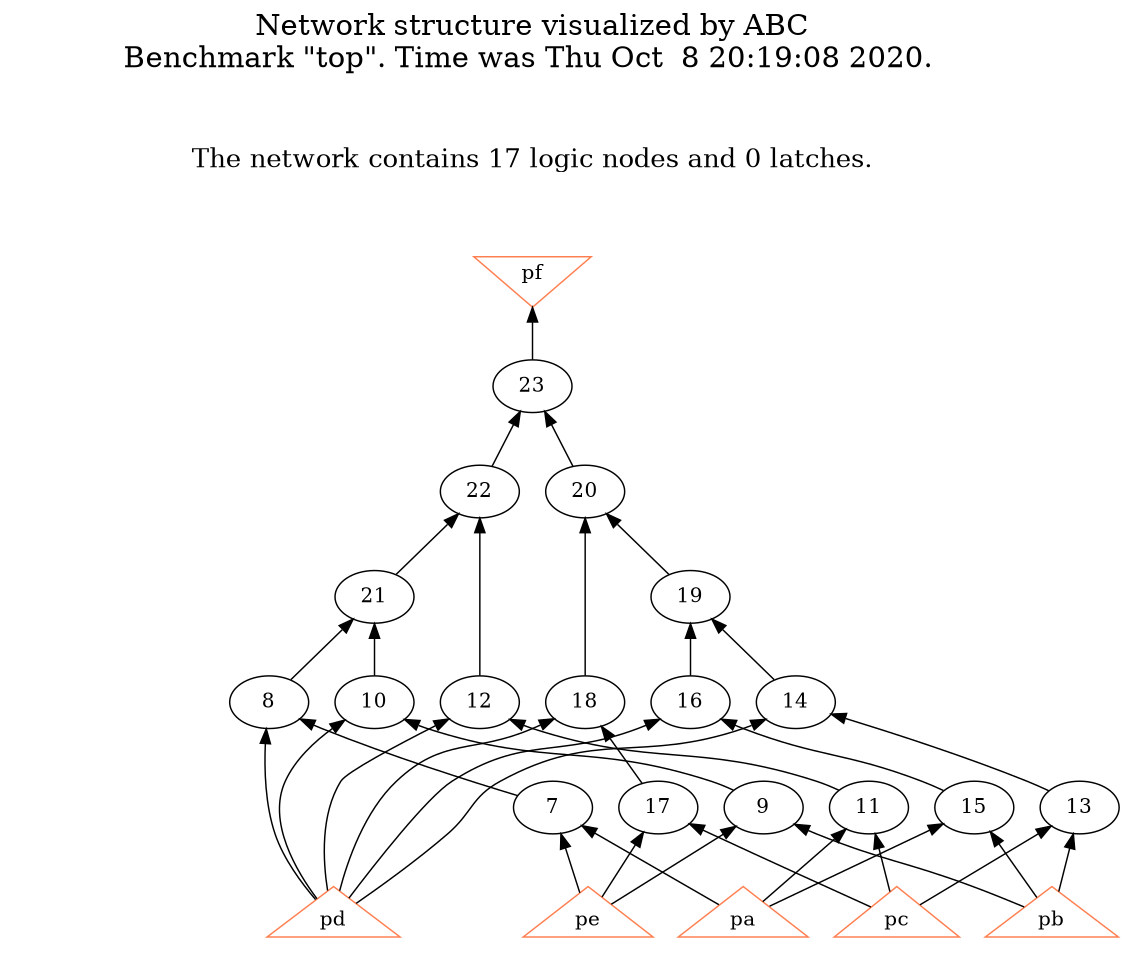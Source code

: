 # Network structure generated by ABC

digraph network {
size = "7.5,10";
center = true;
edge [dir = back];

{
  node [shape = plaintext];
  edge [style = invis];
  LevelTitle1 [label=""];
  LevelTitle2 [label=""];
  Level6 [label = ""];
  Level5 [label = ""];
  Level4 [label = ""];
  Level3 [label = ""];
  Level2 [label = ""];
  Level1 [label = ""];
  Level0 [label = ""];
  LevelTitle1 ->  LevelTitle2 ->  Level6 ->  Level5 ->  Level4 ->  Level3 ->  Level2 ->  Level1 ->  Level0;
}

{
  rank = same;
  LevelTitle1;
  title1 [shape=plaintext,
          fontsize=20,
          fontname = "Times-Roman",
          label="Network structure visualized by ABC\nBenchmark \"top\". Time was Thu Oct  8 20:19:08 2020. "
         ];
}

{
  rank = same;
  LevelTitle2;
  title2 [shape=plaintext,
          fontsize=18,
          fontname = "Times-Roman",
          label="The network contains 17 logic nodes and 0 latches.\n"
         ];
}

{
  rank = same;
  Level6;
  Node6 [label = "pf", shape = invtriangle, color = coral, fillcolor = coral];
}

{
  rank = same;
  Level5;
  Node23 [label = "23\n", shape = ellipse];
}

{
  rank = same;
  Level4;
  Node20 [label = "20\n", shape = ellipse];
  Node22 [label = "22\n", shape = ellipse];
}

{
  rank = same;
  Level3;
  Node19 [label = "19\n", shape = ellipse];
  Node21 [label = "21\n", shape = ellipse];
}

{
  rank = same;
  Level2;
  Node8 [label = "8\n", shape = ellipse];
  Node10 [label = "10\n", shape = ellipse];
  Node12 [label = "12\n", shape = ellipse];
  Node14 [label = "14\n", shape = ellipse];
  Node16 [label = "16\n", shape = ellipse];
  Node18 [label = "18\n", shape = ellipse];
}

{
  rank = same;
  Level1;
  Node7 [label = "7\n", shape = ellipse];
  Node9 [label = "9\n", shape = ellipse];
  Node11 [label = "11\n", shape = ellipse];
  Node13 [label = "13\n", shape = ellipse];
  Node15 [label = "15\n", shape = ellipse];
  Node17 [label = "17\n", shape = ellipse];
}

{
  rank = same;
  Level0;
  Node1 [label = "pa", shape = triangle, color = coral, fillcolor = coral];
  Node2 [label = "pb", shape = triangle, color = coral, fillcolor = coral];
  Node3 [label = "pc", shape = triangle, color = coral, fillcolor = coral];
  Node4 [label = "pd", shape = triangle, color = coral, fillcolor = coral];
  Node5 [label = "pe", shape = triangle, color = coral, fillcolor = coral];
}

title1 -> title2 [style = invis];
title2 -> Node6 [style = invis];
Node6 -> Node23 [style = solid];
Node7 -> Node1 [style = solid];
Node7 -> Node5 [style = solid];
Node8 -> Node4 [style = solid];
Node8 -> Node7 [style = solid];
Node9 -> Node2 [style = solid];
Node9 -> Node5 [style = solid];
Node10 -> Node4 [style = solid];
Node10 -> Node9 [style = solid];
Node11 -> Node1 [style = solid];
Node11 -> Node3 [style = solid];
Node12 -> Node4 [style = solid];
Node12 -> Node11 [style = solid];
Node13 -> Node2 [style = solid];
Node13 -> Node3 [style = solid];
Node14 -> Node4 [style = solid];
Node14 -> Node13 [style = solid];
Node15 -> Node1 [style = solid];
Node15 -> Node2 [style = solid];
Node16 -> Node4 [style = solid];
Node16 -> Node15 [style = solid];
Node17 -> Node3 [style = solid];
Node17 -> Node5 [style = solid];
Node18 -> Node4 [style = solid];
Node18 -> Node17 [style = solid];
Node19 -> Node14 [style = solid];
Node19 -> Node16 [style = solid];
Node20 -> Node18 [style = solid];
Node20 -> Node19 [style = solid];
Node21 -> Node8 [style = solid];
Node21 -> Node10 [style = solid];
Node22 -> Node12 [style = solid];
Node22 -> Node21 [style = solid];
Node23 -> Node20 [style = solid];
Node23 -> Node22 [style = solid];
}

